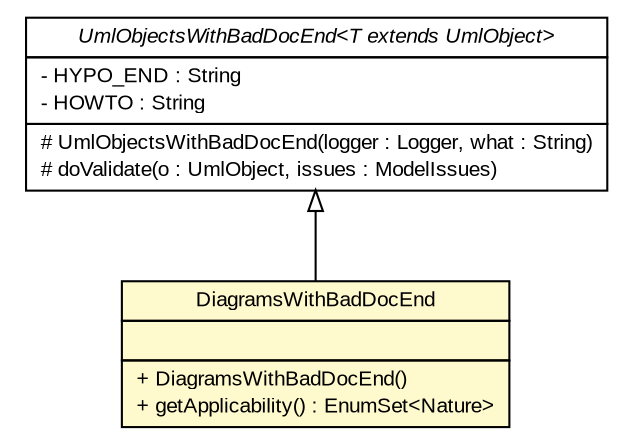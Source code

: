 #!/usr/local/bin/dot
#
# Class diagram 
# Generated by UMLGraph version R5_6_6-6-g3bdff0 (http://www.umlgraph.org/)
#

digraph G {
	edge [fontname="arial",fontsize=10,labelfontname="arial",labelfontsize=10];
	node [fontname="arial",fontsize=10,shape=plaintext];
	nodesep=0.25;
	ranksep=0.5;
	// org.tanjakostic.jcleancim.validation.DiagramValidator.DiagramsWithBadDocEnd
	c100650 [label=<<table title="org.tanjakostic.jcleancim.validation.DiagramValidator.DiagramsWithBadDocEnd" border="0" cellborder="1" cellspacing="0" cellpadding="2" port="p" bgcolor="lemonChiffon" href="./DiagramValidator.DiagramsWithBadDocEnd.html">
		<tr><td><table border="0" cellspacing="0" cellpadding="1">
<tr><td align="center" balign="center"> DiagramsWithBadDocEnd </td></tr>
		</table></td></tr>
		<tr><td><table border="0" cellspacing="0" cellpadding="1">
<tr><td align="left" balign="left">  </td></tr>
		</table></td></tr>
		<tr><td><table border="0" cellspacing="0" cellpadding="1">
<tr><td align="left" balign="left"> + DiagramsWithBadDocEnd() </td></tr>
<tr><td align="left" balign="left"> + getApplicability() : EnumSet&lt;Nature&gt; </td></tr>
		</table></td></tr>
		</table>>, URL="./DiagramValidator.DiagramsWithBadDocEnd.html", fontname="arial", fontcolor="black", fontsize=10.0];
	// org.tanjakostic.jcleancim.validation.AbstractRule.UmlObjectsWithBadDocEnd<T extends org.tanjakostic.jcleancim.model.UmlObject>
	c100775 [label=<<table title="org.tanjakostic.jcleancim.validation.AbstractRule.UmlObjectsWithBadDocEnd" border="0" cellborder="1" cellspacing="0" cellpadding="2" port="p" href="./AbstractRule.UmlObjectsWithBadDocEnd.html">
		<tr><td><table border="0" cellspacing="0" cellpadding="1">
<tr><td align="center" balign="center"><font face="Arial Italic"> UmlObjectsWithBadDocEnd&lt;T extends UmlObject&gt; </font></td></tr>
		</table></td></tr>
		<tr><td><table border="0" cellspacing="0" cellpadding="1">
<tr><td align="left" balign="left"> - HYPO_END : String </td></tr>
<tr><td align="left" balign="left"> - HOWTO : String </td></tr>
		</table></td></tr>
		<tr><td><table border="0" cellspacing="0" cellpadding="1">
<tr><td align="left" balign="left"> # UmlObjectsWithBadDocEnd(logger : Logger, what : String) </td></tr>
<tr><td align="left" balign="left"> # doValidate(o : UmlObject, issues : ModelIssues) </td></tr>
		</table></td></tr>
		</table>>, URL="./AbstractRule.UmlObjectsWithBadDocEnd.html", fontname="arial", fontcolor="black", fontsize=10.0];
	//org.tanjakostic.jcleancim.validation.DiagramValidator.DiagramsWithBadDocEnd extends org.tanjakostic.jcleancim.validation.AbstractRule.UmlObjectsWithBadDocEnd<org.tanjakostic.jcleancim.model.UmlDiagram>
	c100775:p -> c100650:p [dir=back,arrowtail=empty];
}

